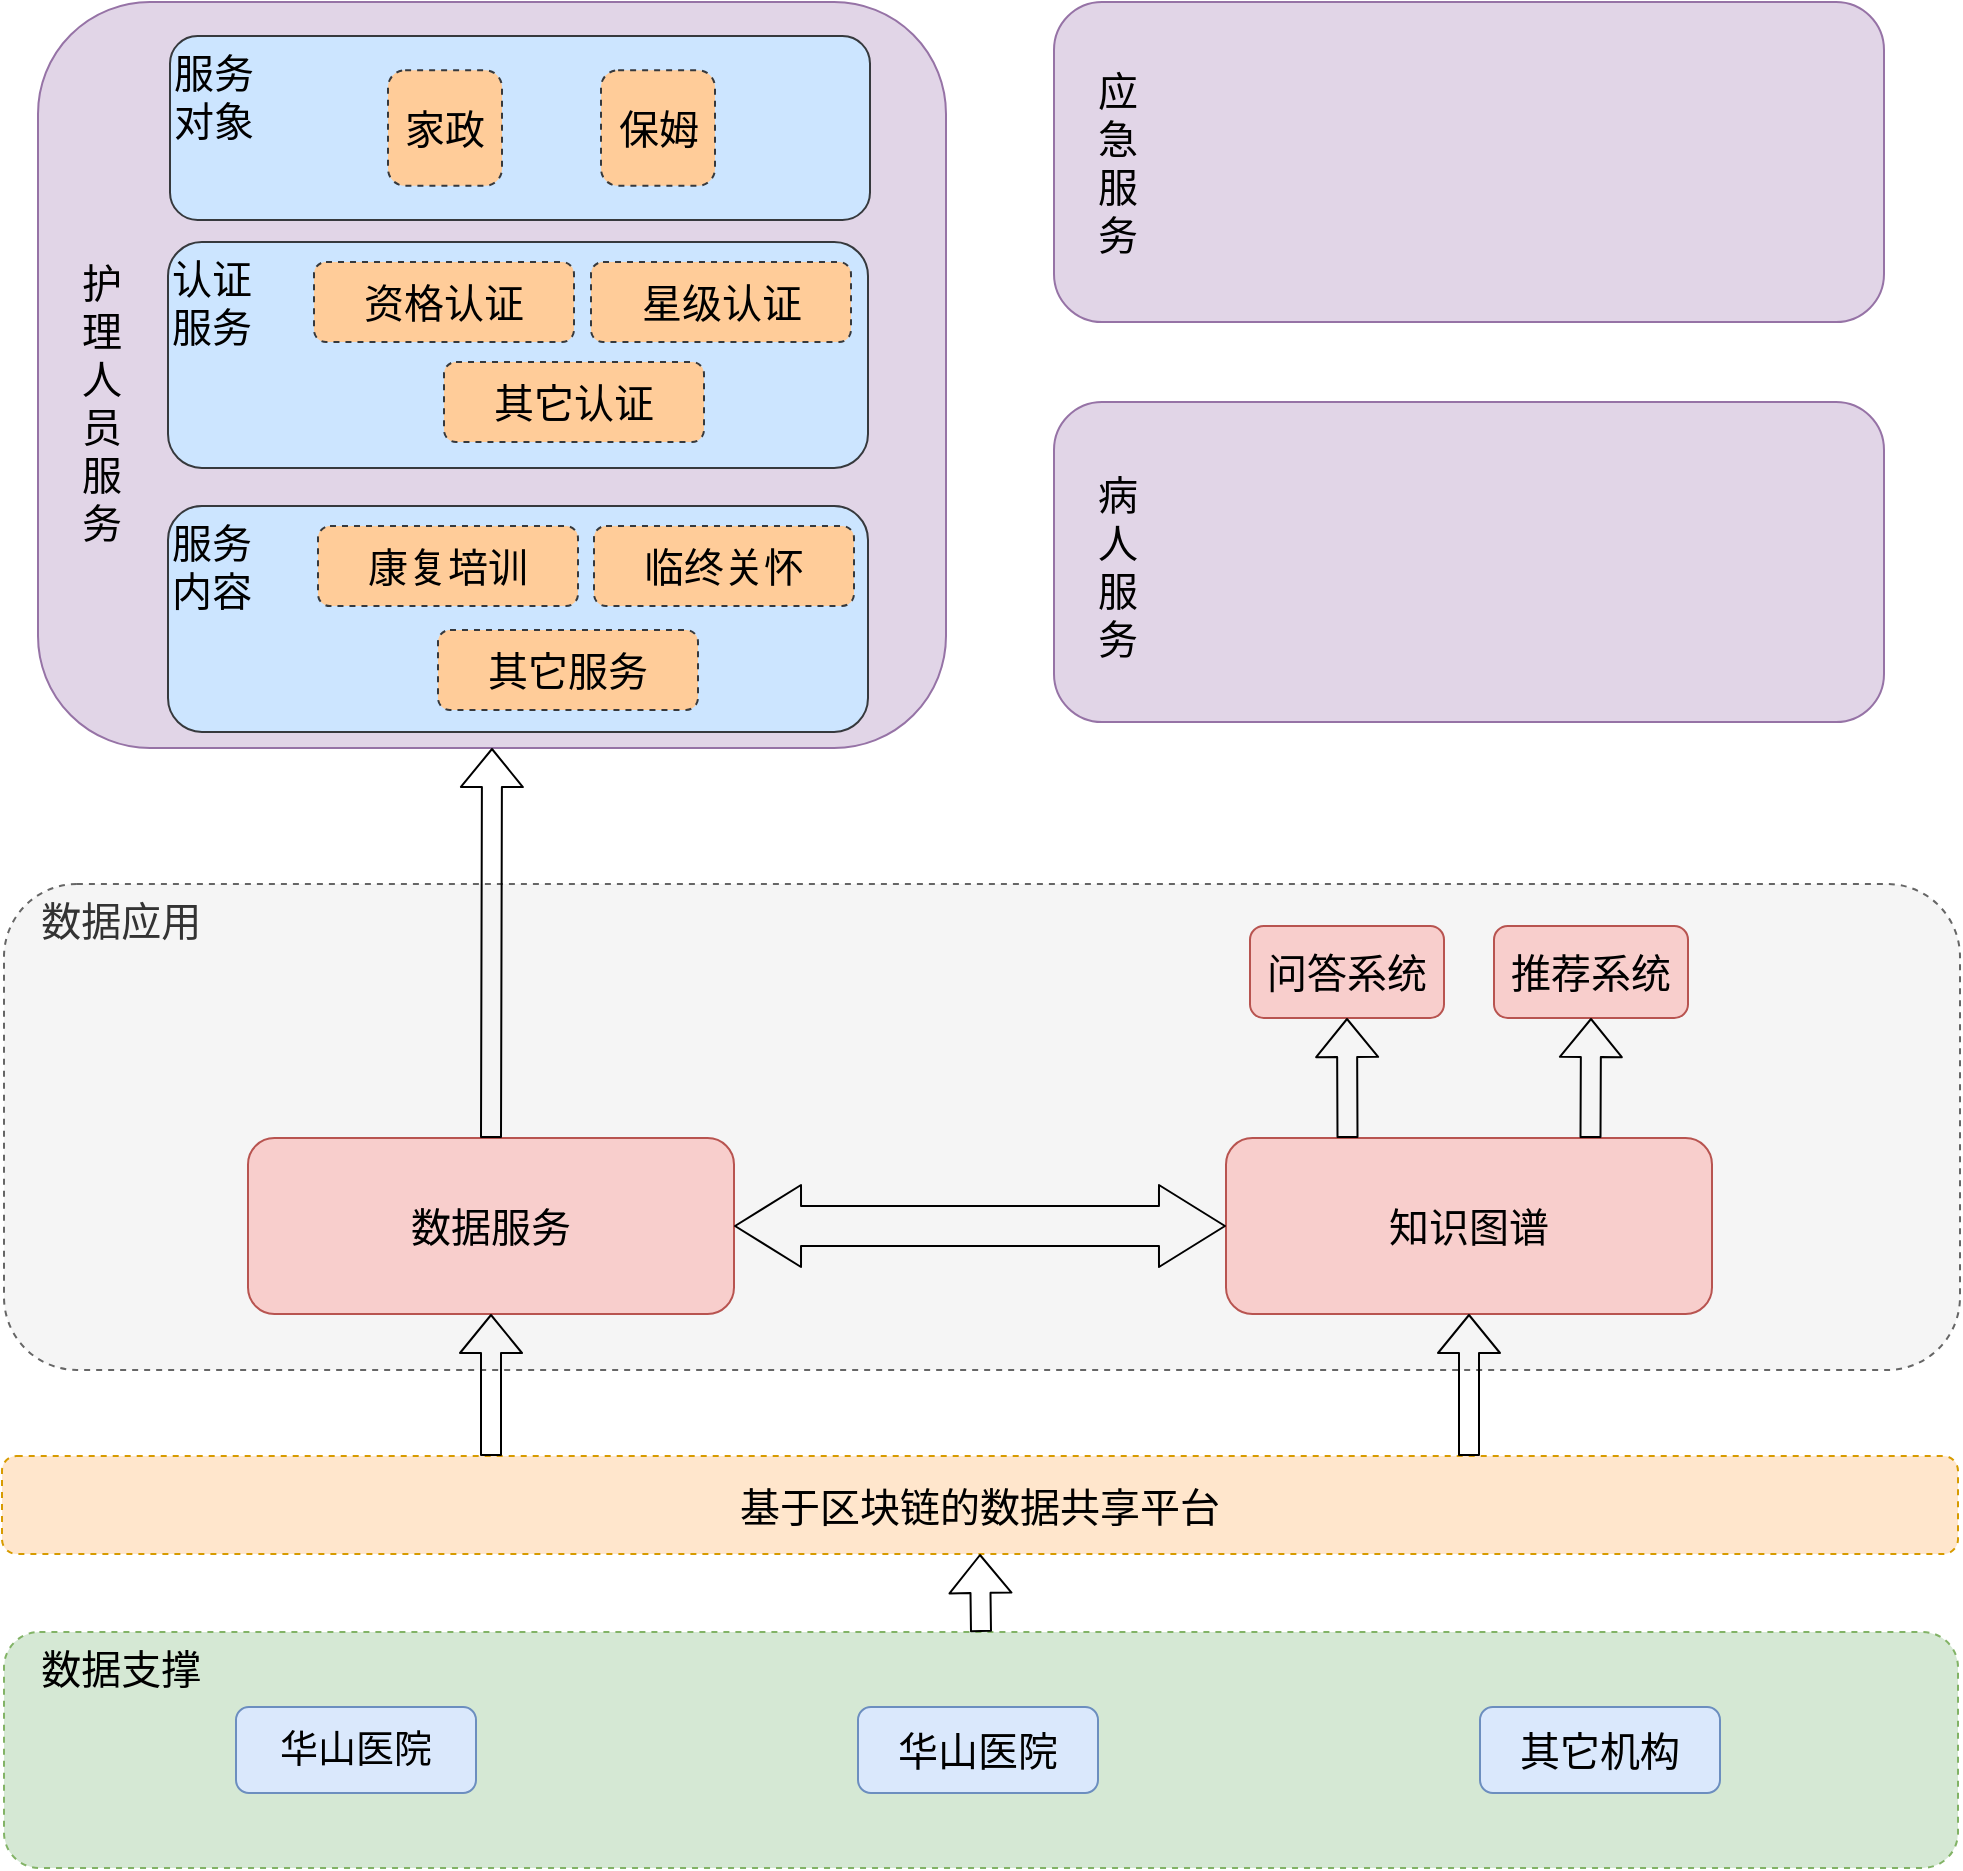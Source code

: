<mxfile version="12.3.3" type="github" pages="1">
  <diagram name="全功能图" id="74e2e168-ea6b-b213-b513-2b3c1d86103e">
    <mxGraphModel dx="1422" dy="1629" grid="0" gridSize="10" guides="1" tooltips="1" connect="1" arrows="1" fold="1" page="1" pageScale="1" pageWidth="1100" pageHeight="850" background="#ffffff" math="0" shadow="0">
      <root>
        <mxCell id="0"/>
        <mxCell id="1" parent="0"/>
        <mxCell id="UwY7QKzZx5Q3FnEC6iz4-20" value="&amp;nbsp;&amp;nbsp; 数据应用" style="rounded=1;whiteSpace=wrap;html=1;labelBackgroundColor=none;fontSize=20;dashed=1;fillColor=#f5f5f5;strokeColor=#666666;fontColor=#333333;verticalAlign=top;align=left;" vertex="1" parent="1">
          <mxGeometry x="57" y="324" width="978" height="243" as="geometry"/>
        </mxCell>
        <mxCell id="UwY7QKzZx5Q3FnEC6iz4-1" value="&amp;nbsp;&amp;nbsp; 数据支撑" style="rounded=1;whiteSpace=wrap;html=1;labelBackgroundColor=none;fillColor=#d5e8d4;strokeColor=#82b366;dashed=1;verticalAlign=top;align=left;fontSize=20;" vertex="1" parent="1">
          <mxGeometry x="57" y="698" width="977" height="118" as="geometry"/>
        </mxCell>
        <mxCell id="UwY7QKzZx5Q3FnEC6iz4-6" value="" style="group;fontSize=20;" vertex="1" connectable="0" parent="1">
          <mxGeometry x="173" y="735.5" width="742" height="43" as="geometry"/>
        </mxCell>
        <mxCell id="UwY7QKzZx5Q3FnEC6iz4-3" value="华山医院" style="rounded=1;whiteSpace=wrap;html=1;labelBackgroundColor=none;fontSize=19;fillColor=#dae8fc;strokeColor=#6c8ebf;" vertex="1" parent="UwY7QKzZx5Q3FnEC6iz4-6">
          <mxGeometry width="120" height="43" as="geometry"/>
        </mxCell>
        <mxCell id="UwY7QKzZx5Q3FnEC6iz4-4" value="华山医院" style="rounded=1;whiteSpace=wrap;html=1;labelBackgroundColor=none;fontSize=20;fillColor=#dae8fc;strokeColor=#6c8ebf;" vertex="1" parent="UwY7QKzZx5Q3FnEC6iz4-6">
          <mxGeometry x="311" width="120" height="43" as="geometry"/>
        </mxCell>
        <mxCell id="UwY7QKzZx5Q3FnEC6iz4-5" value="其它机构" style="rounded=1;whiteSpace=wrap;html=1;labelBackgroundColor=none;fontSize=20;fillColor=#dae8fc;strokeColor=#6c8ebf;" vertex="1" parent="UwY7QKzZx5Q3FnEC6iz4-6">
          <mxGeometry x="622" width="120" height="43" as="geometry"/>
        </mxCell>
        <mxCell id="UwY7QKzZx5Q3FnEC6iz4-7" value="&lt;font style=&quot;font-size: 20px;&quot;&gt;基于区块链的数据共享平台&lt;br style=&quot;font-size: 20px;&quot;&gt;&lt;/font&gt;" style="rounded=1;whiteSpace=wrap;html=1;labelBackgroundColor=none;fillColor=#ffe6cc;strokeColor=#d79b00;fontSize=20;dashed=1;" vertex="1" parent="1">
          <mxGeometry x="56" y="610" width="978" height="49" as="geometry"/>
        </mxCell>
        <mxCell id="UwY7QKzZx5Q3FnEC6iz4-10" value="&lt;font style=&quot;font-size: 20px;&quot;&gt;数据服务&lt;/font&gt;" style="rounded=1;whiteSpace=wrap;html=1;labelBackgroundColor=none;fillColor=#f8cecc;strokeColor=#b85450;fontSize=20;" vertex="1" parent="1">
          <mxGeometry x="179" y="451" width="243" height="88" as="geometry"/>
        </mxCell>
        <mxCell id="UwY7QKzZx5Q3FnEC6iz4-11" value="知识图谱" style="rounded=1;whiteSpace=wrap;html=1;labelBackgroundColor=none;fillColor=#f8cecc;strokeColor=#b85450;fontSize=20;" vertex="1" parent="1">
          <mxGeometry x="668" y="451" width="243" height="88" as="geometry"/>
        </mxCell>
        <mxCell id="UwY7QKzZx5Q3FnEC6iz4-12" value="问答系统" style="rounded=1;whiteSpace=wrap;html=1;labelBackgroundColor=none;fillColor=#f8cecc;strokeColor=#b85450;fontSize=20;" vertex="1" parent="1">
          <mxGeometry x="680" y="345" width="97" height="46" as="geometry"/>
        </mxCell>
        <mxCell id="UwY7QKzZx5Q3FnEC6iz4-13" value="推荐系统" style="rounded=1;whiteSpace=wrap;html=1;labelBackgroundColor=none;fillColor=#f8cecc;strokeColor=#b85450;fontSize=20;" vertex="1" parent="1">
          <mxGeometry x="802" y="345" width="97" height="46" as="geometry"/>
        </mxCell>
        <mxCell id="UwY7QKzZx5Q3FnEC6iz4-15" value="" style="shape=flexArrow;endArrow=classic;html=1;fontSize=20;entryX=0.5;entryY=1;entryDx=0;entryDy=0;exitX=0.25;exitY=0;exitDx=0;exitDy=0;" edge="1" parent="1" source="UwY7QKzZx5Q3FnEC6iz4-7" target="UwY7QKzZx5Q3FnEC6iz4-10">
          <mxGeometry width="50" height="50" relative="1" as="geometry">
            <mxPoint x="254" y="610" as="sourcePoint"/>
            <mxPoint x="304" y="560" as="targetPoint"/>
          </mxGeometry>
        </mxCell>
        <mxCell id="UwY7QKzZx5Q3FnEC6iz4-16" value="" style="shape=flexArrow;endArrow=classic;html=1;fontSize=20;entryX=0.5;entryY=1;entryDx=0;entryDy=0;exitX=0.75;exitY=0;exitDx=0;exitDy=0;" edge="1" parent="1" source="UwY7QKzZx5Q3FnEC6iz4-7" target="UwY7QKzZx5Q3FnEC6iz4-11">
          <mxGeometry width="50" height="50" relative="1" as="geometry">
            <mxPoint x="53" y="961" as="sourcePoint"/>
            <mxPoint x="103" y="911" as="targetPoint"/>
          </mxGeometry>
        </mxCell>
        <mxCell id="UwY7QKzZx5Q3FnEC6iz4-17" value="" style="shape=flexArrow;endArrow=classic;html=1;fontSize=20;entryX=0.5;entryY=1;entryDx=0;entryDy=0;exitX=0.25;exitY=0;exitDx=0;exitDy=0;" edge="1" parent="1" source="UwY7QKzZx5Q3FnEC6iz4-11" target="UwY7QKzZx5Q3FnEC6iz4-12">
          <mxGeometry width="50" height="50" relative="1" as="geometry">
            <mxPoint x="539" y="495" as="sourcePoint"/>
            <mxPoint x="589" y="445" as="targetPoint"/>
          </mxGeometry>
        </mxCell>
        <mxCell id="UwY7QKzZx5Q3FnEC6iz4-18" value="" style="shape=flexArrow;endArrow=classic;html=1;fontSize=20;entryX=0.5;entryY=1;entryDx=0;entryDy=0;exitX=0.75;exitY=0;exitDx=0;exitDy=0;" edge="1" parent="1" source="UwY7QKzZx5Q3FnEC6iz4-11" target="UwY7QKzZx5Q3FnEC6iz4-13">
          <mxGeometry width="50" height="50" relative="1" as="geometry">
            <mxPoint x="857.75" y="451" as="sourcePoint"/>
            <mxPoint x="857.5" y="391" as="targetPoint"/>
          </mxGeometry>
        </mxCell>
        <mxCell id="UwY7QKzZx5Q3FnEC6iz4-19" value="" style="shape=flexArrow;endArrow=classic;startArrow=classic;html=1;fontSize=20;entryX=0;entryY=0.5;entryDx=0;entryDy=0;exitX=1;exitY=0.5;exitDx=0;exitDy=0;width=20;startSize=10.67;endSize=10.67;" edge="1" parent="1" source="UwY7QKzZx5Q3FnEC6iz4-10" target="UwY7QKzZx5Q3FnEC6iz4-11">
          <mxGeometry width="50" height="50" relative="1" as="geometry">
            <mxPoint x="342" y="396" as="sourcePoint"/>
            <mxPoint x="392" y="346" as="targetPoint"/>
          </mxGeometry>
        </mxCell>
        <mxCell id="UwY7QKzZx5Q3FnEC6iz4-22" value="" style="shape=flexArrow;endArrow=classic;html=1;fontSize=20;entryX=0.5;entryY=1;entryDx=0;entryDy=0;exitX=0.5;exitY=0;exitDx=0;exitDy=0;" edge="1" parent="1" source="UwY7QKzZx5Q3FnEC6iz4-1" target="UwY7QKzZx5Q3FnEC6iz4-7">
          <mxGeometry width="50" height="50" relative="1" as="geometry">
            <mxPoint x="643.5" y="721" as="sourcePoint"/>
            <mxPoint x="644.5" y="650" as="targetPoint"/>
          </mxGeometry>
        </mxCell>
        <mxCell id="UwY7QKzZx5Q3FnEC6iz4-24" value="" style="rounded=1;whiteSpace=wrap;html=1;labelBackgroundColor=none;fillColor=#e1d5e7;strokeColor=#9673a6;fontSize=20;" vertex="1" parent="1">
          <mxGeometry x="74" y="-117" width="454" height="373" as="geometry"/>
        </mxCell>
        <mxCell id="UwY7QKzZx5Q3FnEC6iz4-23" value="护理人员服务" style="text;html=1;strokeColor=none;fillColor=none;align=center;verticalAlign=middle;whiteSpace=wrap;rounded=0;fontSize=20;" vertex="1" parent="1">
          <mxGeometry x="94" y="73" width="24" height="20" as="geometry"/>
        </mxCell>
        <mxCell id="UwY7QKzZx5Q3FnEC6iz4-25" value="" style="rounded=1;whiteSpace=wrap;html=1;labelBackgroundColor=none;fillColor=#e1d5e7;strokeColor=#9673a6;fontSize=20;" vertex="1" parent="1">
          <mxGeometry x="582" y="83" width="415" height="160" as="geometry"/>
        </mxCell>
        <mxCell id="UwY7QKzZx5Q3FnEC6iz4-27" value="" style="rounded=1;whiteSpace=wrap;html=1;labelBackgroundColor=none;fillColor=#e1d5e7;strokeColor=#9673a6;fontSize=20;" vertex="1" parent="1">
          <mxGeometry x="582" y="-117" width="415" height="160" as="geometry"/>
        </mxCell>
        <mxCell id="UwY7QKzZx5Q3FnEC6iz4-37" value="" style="group;verticalAlign=bottom;align=left;" vertex="1" connectable="0" parent="1">
          <mxGeometry x="139" y="135" width="243" height="113" as="geometry"/>
        </mxCell>
        <mxCell id="UwY7QKzZx5Q3FnEC6iz4-38" value="&lt;div&gt;服务&lt;/div&gt;&lt;div&gt;内容&lt;/div&gt;" style="rounded=1;whiteSpace=wrap;html=1;labelBackgroundColor=none;fillColor=#cce5ff;strokeColor=#36393d;fontSize=20;align=left;verticalAlign=top;" vertex="1" parent="UwY7QKzZx5Q3FnEC6iz4-37">
          <mxGeometry width="350" height="113.0" as="geometry"/>
        </mxCell>
        <mxCell id="UwY7QKzZx5Q3FnEC6iz4-39" value="康复培训" style="rounded=1;whiteSpace=wrap;html=1;dashed=1;labelBackgroundColor=none;fontSize=20;fillColor=#ffcc99;strokeColor=#36393d;" vertex="1" parent="UwY7QKzZx5Q3FnEC6iz4-37">
          <mxGeometry x="75" y="10.038" width="130" height="40" as="geometry"/>
        </mxCell>
        <mxCell id="UwY7QKzZx5Q3FnEC6iz4-46" value="其它服务" style="rounded=1;whiteSpace=wrap;html=1;dashed=1;labelBackgroundColor=none;fontSize=20;fillColor=#ffcc99;strokeColor=#36393d;" vertex="1" parent="UwY7QKzZx5Q3FnEC6iz4-37">
          <mxGeometry x="135" y="61.981" width="130" height="40" as="geometry"/>
        </mxCell>
        <mxCell id="UwY7QKzZx5Q3FnEC6iz4-34" value="&lt;div&gt;认证&lt;/div&gt;&lt;div&gt;服务&lt;/div&gt;" style="rounded=1;whiteSpace=wrap;html=1;labelBackgroundColor=none;fillColor=#cce5ff;strokeColor=#36393d;fontSize=20;align=left;verticalAlign=top;" vertex="1" parent="1">
          <mxGeometry x="139" y="3" width="350" height="113" as="geometry"/>
        </mxCell>
        <mxCell id="UwY7QKzZx5Q3FnEC6iz4-35" value="资格认证" style="rounded=1;whiteSpace=wrap;html=1;dashed=1;labelBackgroundColor=none;fontSize=20;fillColor=#ffcc99;strokeColor=#36393d;" vertex="1" parent="1">
          <mxGeometry x="212" y="13" width="130" height="40" as="geometry"/>
        </mxCell>
        <mxCell id="UwY7QKzZx5Q3FnEC6iz4-36" value="星级认证" style="rounded=1;whiteSpace=wrap;html=1;dashed=1;labelBackgroundColor=none;fontSize=20;fillColor=#ffcc99;strokeColor=#36393d;" vertex="1" parent="1">
          <mxGeometry x="350.5" y="13" width="130" height="40" as="geometry"/>
        </mxCell>
        <mxCell id="UwY7QKzZx5Q3FnEC6iz4-41" value="其它认证" style="rounded=1;whiteSpace=wrap;html=1;dashed=1;labelBackgroundColor=none;fontSize=20;fillColor=#ffcc99;strokeColor=#36393d;" vertex="1" parent="1">
          <mxGeometry x="277" y="63" width="130" height="40" as="geometry"/>
        </mxCell>
        <mxCell id="UwY7QKzZx5Q3FnEC6iz4-30" value="家政" style="rounded=1;whiteSpace=wrap;html=1;dashed=1;labelBackgroundColor=none;fontSize=20;fillColor=#ffcc99;strokeColor=#36393d;" vertex="1" parent="1">
          <mxGeometry x="260.5" y="-82.5" width="90" height="27" as="geometry"/>
        </mxCell>
        <mxCell id="UwY7QKzZx5Q3FnEC6iz4-43" value="&lt;div align=&quot;left&quot;&gt;服务&lt;/div&gt;&lt;div align=&quot;left&quot;&gt;对象&lt;/div&gt;" style="rounded=1;whiteSpace=wrap;html=1;labelBackgroundColor=none;fillColor=#cce5ff;strokeColor=#36393d;fontSize=20;align=left;verticalAlign=top;" vertex="1" parent="1">
          <mxGeometry x="140" y="-100" width="350" height="92" as="geometry"/>
        </mxCell>
        <mxCell id="UwY7QKzZx5Q3FnEC6iz4-44" value="家政" style="rounded=1;whiteSpace=wrap;html=1;dashed=1;labelBackgroundColor=none;fontSize=20;fillColor=#ffcc99;strokeColor=#36393d;" vertex="1" parent="1">
          <mxGeometry x="249" y="-82.884" width="57" height="57.767" as="geometry"/>
        </mxCell>
        <mxCell id="UwY7QKzZx5Q3FnEC6iz4-45" value="保姆" style="rounded=1;whiteSpace=wrap;html=1;dashed=1;labelBackgroundColor=none;fontSize=20;fillColor=#ffcc99;strokeColor=#36393d;" vertex="1" parent="1">
          <mxGeometry x="355.5" y="-82.884" width="57" height="57.767" as="geometry"/>
        </mxCell>
        <mxCell id="UwY7QKzZx5Q3FnEC6iz4-47" value="" style="shape=flexArrow;endArrow=classic;html=1;fontSize=20;entryX=0.5;entryY=1;entryDx=0;entryDy=0;exitX=0.5;exitY=0;exitDx=0;exitDy=0;" edge="1" parent="1" source="UwY7QKzZx5Q3FnEC6iz4-10" target="UwY7QKzZx5Q3FnEC6iz4-24">
          <mxGeometry width="50" height="50" relative="1" as="geometry">
            <mxPoint x="193" y="349" as="sourcePoint"/>
            <mxPoint x="243" y="299" as="targetPoint"/>
          </mxGeometry>
        </mxCell>
        <mxCell id="UwY7QKzZx5Q3FnEC6iz4-40" value="临终关怀" style="rounded=1;whiteSpace=wrap;html=1;dashed=1;labelBackgroundColor=none;fontSize=20;fillColor=#ffcc99;strokeColor=#36393d;" vertex="1" parent="1">
          <mxGeometry x="352" y="144.981" width="130" height="40" as="geometry"/>
        </mxCell>
        <mxCell id="UwY7QKzZx5Q3FnEC6iz4-55" value="病人服务" style="text;html=1;strokeColor=none;fillColor=none;align=center;verticalAlign=middle;whiteSpace=wrap;rounded=0;fontSize=20;" vertex="1" parent="1">
          <mxGeometry x="602" y="154.5" width="24" height="20" as="geometry"/>
        </mxCell>
        <mxCell id="UwY7QKzZx5Q3FnEC6iz4-56" value="应急服务" style="text;html=1;strokeColor=none;fillColor=none;align=center;verticalAlign=middle;whiteSpace=wrap;rounded=0;fontSize=20;" vertex="1" parent="1">
          <mxGeometry x="602" y="-47" width="24" height="20" as="geometry"/>
        </mxCell>
      </root>
    </mxGraphModel>
  </diagram>
</mxfile>
